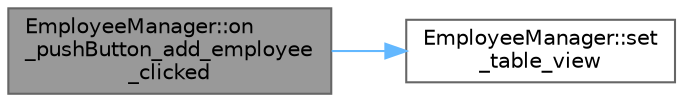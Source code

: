 digraph "EmployeeManager::on_pushButton_add_employee_clicked"
{
 // LATEX_PDF_SIZE
  bgcolor="transparent";
  edge [fontname=Helvetica,fontsize=10,labelfontname=Helvetica,labelfontsize=10];
  node [fontname=Helvetica,fontsize=10,shape=box,height=0.2,width=0.4];
  rankdir="LR";
  Node1 [id="Node000001",label="EmployeeManager::on\l_pushButton_add_employee\l_clicked",height=0.2,width=0.4,color="gray40", fillcolor="grey60", style="filled", fontcolor="black",tooltip="This function adds an employee to the database and updates the table view."];
  Node1 -> Node2 [id="edge1_Node000001_Node000002",color="steelblue1",style="solid",tooltip=" "];
  Node2 [id="Node000002",label="EmployeeManager::set\l_table_view",height=0.2,width=0.4,color="grey40", fillcolor="white", style="filled",URL="$class_employee_manager.html#a9215d7db81e6f60ff2bb2b9cab37082f",tooltip="This function updates the table view."];
}
